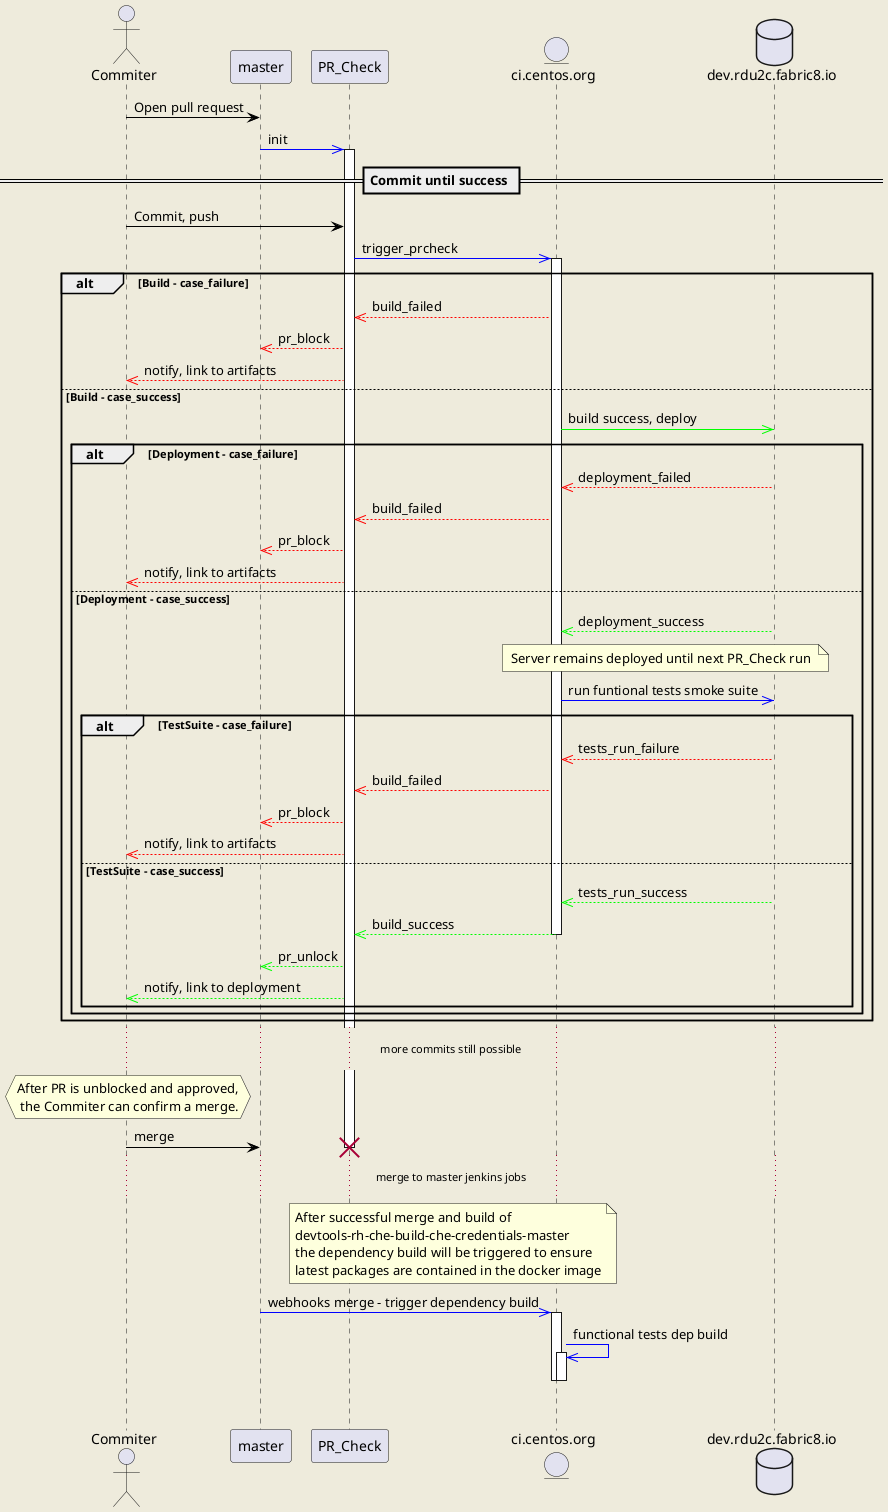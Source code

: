 @startuml
'*** init ***
skinparam backgroundColor #EEEBDC
actor Commiter
participant master
participant PR_Check
entity ci.centos.org
database dev.rdu2c.fabric8.io
'=== **** ===

Commiter -[#000]> master : Open pull request
master -[#00F]>> PR_Check : init
activate PR_Check
== Commit until success ==
Commiter -[#000]> PR_Check : Commit, push
PR_Check -[#00F]>> ci.centos.org : trigger_prcheck
activate ci.centos.org
alt Build - case_failure
        PR_Check <<-[#F00]- ci.centos.org : build_failed
        master <<-[#F00]- PR_Check : pr_block
        Commiter <<-[#F00]- PR_Check : notify, link to artifacts
else Build - case_success
        ci.centos.org -[#0F0]>> dev.rdu2c.fabric8.io : build success, deploy
        alt Deployment - case_failure
                ci.centos.org <<-[#F00]- dev.rdu2c.fabric8.io : deployment_failed
                PR_Check <<-[#F00]- ci.centos.org : build_failed
                master <<-[#F00]- PR_Check : pr_block
                Commiter <<-[#F00]- PR_Check : notify, link to artifacts
        else Deployment - case_success
                ci.centos.org <<-[#0F0]- dev.rdu2c.fabric8.io : deployment_success
                note over ci.centos.org, dev.rdu2c.fabric8.io : Server remains deployed until next PR_Check run
                ci.centos.org -[#00F]>> dev.rdu2c.fabric8.io : run funtional tests smoke suite
                alt TestSuite - case_failure
                        ci.centos.org <<-[#F00]- dev.rdu2c.fabric8.io : tests_run_failure
                        PR_Check <<-[#F00]- ci.centos.org : build_failed
                        master <<-[#F00]- PR_Check : pr_block
                        Commiter <<-[#F00]- PR_Check : notify, link to artifacts
                else TestSuite - case_success
                        ci.centos.org <<-[#0F0]- dev.rdu2c.fabric8.io : tests_run_success
                        PR_Check <<-[#0F0]- ci.centos.org : build_success
                        deactivate ci.centos.org
                        master <<-[#0F0]- PR_Check : pr_unlock
                        Commiter <<-[#0F0]- PR_Check : notify, link to deployment
                end
        end
end
... more commits still possible ...
hnote over Commiter: After PR is unblocked and approved,\n the Commiter can confirm a merge.
Commiter -[#000]> master : merge
destroy PR_Check
... merge to master jenkins jobs ...
note over PR_Check, ci.centos.org
  After successful merge and build of
  devtools-rh-che-build-che-credentials-master
  the dependency build will be triggered to ensure
  latest packages are contained in the docker image
end note
master -[#00F]>> ci.centos.org : webhooks merge - trigger dependency build
activate ci.centos.org
ci.centos.org -[#00F]>> ci.centos.org : functional tests dep build
activate ci.centos.org
|||
deactivate ci.centos.org
deactivate ci.centos.org
@enduml